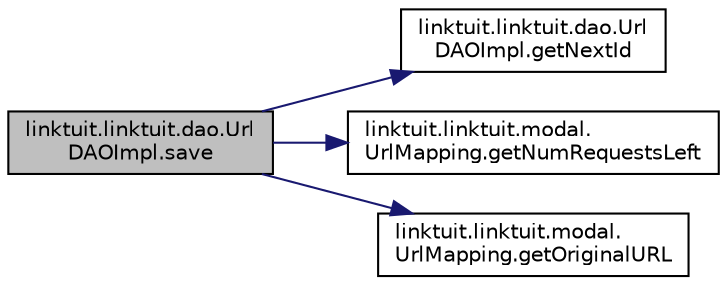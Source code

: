 digraph "linktuit.linktuit.dao.UrlDAOImpl.save"
{
 // LATEX_PDF_SIZE
  edge [fontname="Helvetica",fontsize="10",labelfontname="Helvetica",labelfontsize="10"];
  node [fontname="Helvetica",fontsize="10",shape=record];
  rankdir="LR";
  Node1 [label="linktuit.linktuit.dao.Url\lDAOImpl.save",height=0.2,width=0.4,color="black", fillcolor="grey75", style="filled", fontcolor="black",tooltip=" "];
  Node1 -> Node2 [color="midnightblue",fontsize="10",style="solid",fontname="Helvetica"];
  Node2 [label="linktuit.linktuit.dao.Url\lDAOImpl.getNextId",height=0.2,width=0.4,color="black", fillcolor="white", style="filled",URL="$classlinktuit_1_1linktuit_1_1dao_1_1_url_d_a_o_impl.html#ad02a762e83e50d9091acfecc4cbee26a",tooltip=" "];
  Node1 -> Node3 [color="midnightblue",fontsize="10",style="solid",fontname="Helvetica"];
  Node3 [label="linktuit.linktuit.modal.\lUrlMapping.getNumRequestsLeft",height=0.2,width=0.4,color="black", fillcolor="white", style="filled",URL="$classlinktuit_1_1linktuit_1_1modal_1_1_url_mapping.html#a06cde15edf5c8c13926983a48592b0de",tooltip=" "];
  Node1 -> Node4 [color="midnightblue",fontsize="10",style="solid",fontname="Helvetica"];
  Node4 [label="linktuit.linktuit.modal.\lUrlMapping.getOriginalURL",height=0.2,width=0.4,color="black", fillcolor="white", style="filled",URL="$classlinktuit_1_1linktuit_1_1modal_1_1_url_mapping.html#acb835cd8470c3a4ab4ec613ce99303da",tooltip=" "];
}
